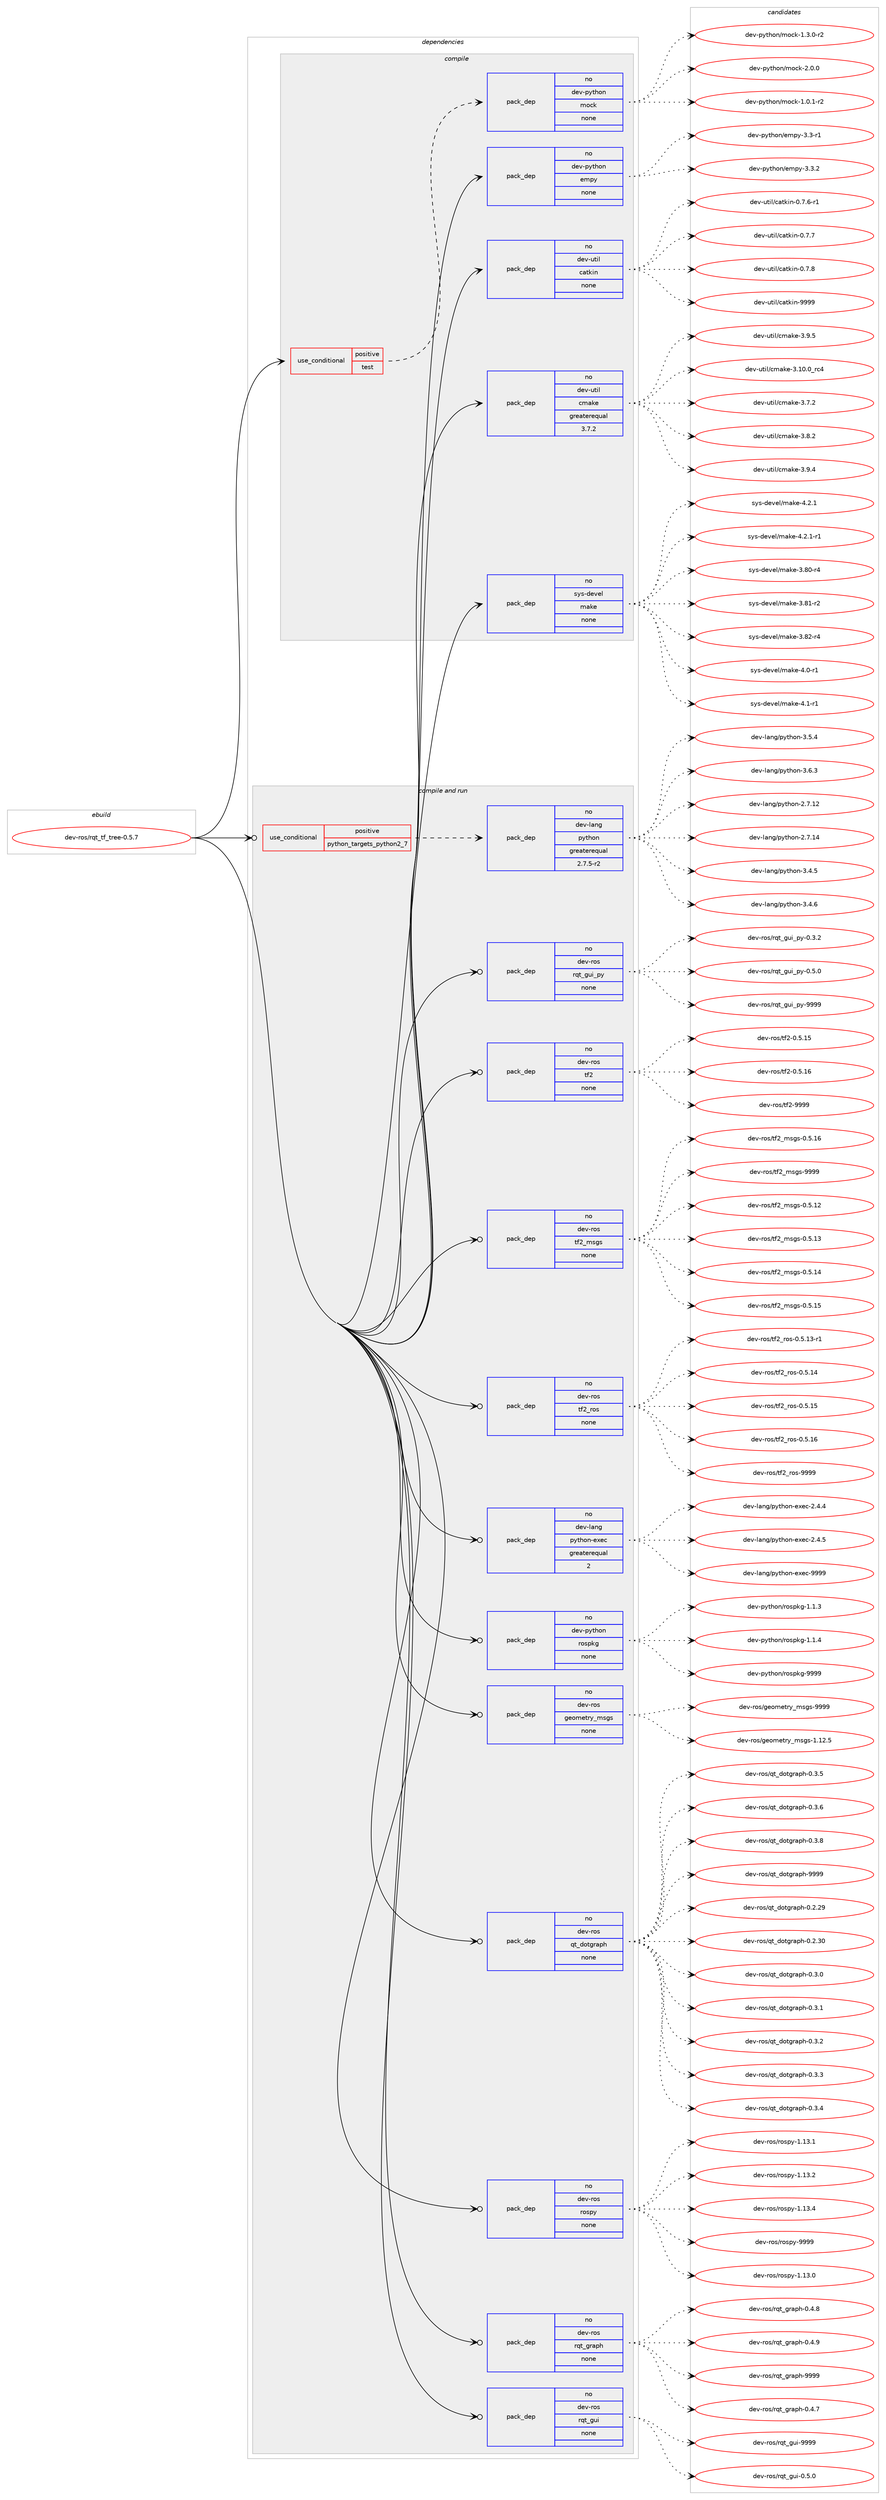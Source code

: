 digraph prolog {

# *************
# Graph options
# *************

newrank=true;
concentrate=true;
compound=true;
graph [rankdir=LR,fontname=Helvetica,fontsize=10,ranksep=1.5];#, ranksep=2.5, nodesep=0.2];
edge  [arrowhead=vee];
node  [fontname=Helvetica,fontsize=10];

# **********
# The ebuild
# **********

subgraph cluster_leftcol {
color=gray;
rank=same;
label=<<i>ebuild</i>>;
id [label="dev-ros/rqt_tf_tree-0.5.7", color=red, width=4, href="../dev-ros/rqt_tf_tree-0.5.7.svg"];
}

# ****************
# The dependencies
# ****************

subgraph cluster_midcol {
color=gray;
label=<<i>dependencies</i>>;
subgraph cluster_compile {
fillcolor="#eeeeee";
style=filled;
label=<<i>compile</i>>;
subgraph cond47121 {
dependency213664 [label=<<TABLE BORDER="0" CELLBORDER="1" CELLSPACING="0" CELLPADDING="4"><TR><TD ROWSPAN="3" CELLPADDING="10">use_conditional</TD></TR><TR><TD>positive</TD></TR><TR><TD>test</TD></TR></TABLE>>, shape=none, color=red];
subgraph pack162553 {
dependency213665 [label=<<TABLE BORDER="0" CELLBORDER="1" CELLSPACING="0" CELLPADDING="4" WIDTH="220"><TR><TD ROWSPAN="6" CELLPADDING="30">pack_dep</TD></TR><TR><TD WIDTH="110">no</TD></TR><TR><TD>dev-python</TD></TR><TR><TD>mock</TD></TR><TR><TD>none</TD></TR><TR><TD></TD></TR></TABLE>>, shape=none, color=blue];
}
dependency213664:e -> dependency213665:w [weight=20,style="dashed",arrowhead="vee"];
}
id:e -> dependency213664:w [weight=20,style="solid",arrowhead="vee"];
subgraph pack162554 {
dependency213666 [label=<<TABLE BORDER="0" CELLBORDER="1" CELLSPACING="0" CELLPADDING="4" WIDTH="220"><TR><TD ROWSPAN="6" CELLPADDING="30">pack_dep</TD></TR><TR><TD WIDTH="110">no</TD></TR><TR><TD>dev-python</TD></TR><TR><TD>empy</TD></TR><TR><TD>none</TD></TR><TR><TD></TD></TR></TABLE>>, shape=none, color=blue];
}
id:e -> dependency213666:w [weight=20,style="solid",arrowhead="vee"];
subgraph pack162555 {
dependency213667 [label=<<TABLE BORDER="0" CELLBORDER="1" CELLSPACING="0" CELLPADDING="4" WIDTH="220"><TR><TD ROWSPAN="6" CELLPADDING="30">pack_dep</TD></TR><TR><TD WIDTH="110">no</TD></TR><TR><TD>dev-util</TD></TR><TR><TD>catkin</TD></TR><TR><TD>none</TD></TR><TR><TD></TD></TR></TABLE>>, shape=none, color=blue];
}
id:e -> dependency213667:w [weight=20,style="solid",arrowhead="vee"];
subgraph pack162556 {
dependency213668 [label=<<TABLE BORDER="0" CELLBORDER="1" CELLSPACING="0" CELLPADDING="4" WIDTH="220"><TR><TD ROWSPAN="6" CELLPADDING="30">pack_dep</TD></TR><TR><TD WIDTH="110">no</TD></TR><TR><TD>dev-util</TD></TR><TR><TD>cmake</TD></TR><TR><TD>greaterequal</TD></TR><TR><TD>3.7.2</TD></TR></TABLE>>, shape=none, color=blue];
}
id:e -> dependency213668:w [weight=20,style="solid",arrowhead="vee"];
subgraph pack162557 {
dependency213669 [label=<<TABLE BORDER="0" CELLBORDER="1" CELLSPACING="0" CELLPADDING="4" WIDTH="220"><TR><TD ROWSPAN="6" CELLPADDING="30">pack_dep</TD></TR><TR><TD WIDTH="110">no</TD></TR><TR><TD>sys-devel</TD></TR><TR><TD>make</TD></TR><TR><TD>none</TD></TR><TR><TD></TD></TR></TABLE>>, shape=none, color=blue];
}
id:e -> dependency213669:w [weight=20,style="solid",arrowhead="vee"];
}
subgraph cluster_compileandrun {
fillcolor="#eeeeee";
style=filled;
label=<<i>compile and run</i>>;
subgraph cond47122 {
dependency213670 [label=<<TABLE BORDER="0" CELLBORDER="1" CELLSPACING="0" CELLPADDING="4"><TR><TD ROWSPAN="3" CELLPADDING="10">use_conditional</TD></TR><TR><TD>positive</TD></TR><TR><TD>python_targets_python2_7</TD></TR></TABLE>>, shape=none, color=red];
subgraph pack162558 {
dependency213671 [label=<<TABLE BORDER="0" CELLBORDER="1" CELLSPACING="0" CELLPADDING="4" WIDTH="220"><TR><TD ROWSPAN="6" CELLPADDING="30">pack_dep</TD></TR><TR><TD WIDTH="110">no</TD></TR><TR><TD>dev-lang</TD></TR><TR><TD>python</TD></TR><TR><TD>greaterequal</TD></TR><TR><TD>2.7.5-r2</TD></TR></TABLE>>, shape=none, color=blue];
}
dependency213670:e -> dependency213671:w [weight=20,style="dashed",arrowhead="vee"];
}
id:e -> dependency213670:w [weight=20,style="solid",arrowhead="odotvee"];
subgraph pack162559 {
dependency213672 [label=<<TABLE BORDER="0" CELLBORDER="1" CELLSPACING="0" CELLPADDING="4" WIDTH="220"><TR><TD ROWSPAN="6" CELLPADDING="30">pack_dep</TD></TR><TR><TD WIDTH="110">no</TD></TR><TR><TD>dev-lang</TD></TR><TR><TD>python-exec</TD></TR><TR><TD>greaterequal</TD></TR><TR><TD>2</TD></TR></TABLE>>, shape=none, color=blue];
}
id:e -> dependency213672:w [weight=20,style="solid",arrowhead="odotvee"];
subgraph pack162560 {
dependency213673 [label=<<TABLE BORDER="0" CELLBORDER="1" CELLSPACING="0" CELLPADDING="4" WIDTH="220"><TR><TD ROWSPAN="6" CELLPADDING="30">pack_dep</TD></TR><TR><TD WIDTH="110">no</TD></TR><TR><TD>dev-python</TD></TR><TR><TD>rospkg</TD></TR><TR><TD>none</TD></TR><TR><TD></TD></TR></TABLE>>, shape=none, color=blue];
}
id:e -> dependency213673:w [weight=20,style="solid",arrowhead="odotvee"];
subgraph pack162561 {
dependency213674 [label=<<TABLE BORDER="0" CELLBORDER="1" CELLSPACING="0" CELLPADDING="4" WIDTH="220"><TR><TD ROWSPAN="6" CELLPADDING="30">pack_dep</TD></TR><TR><TD WIDTH="110">no</TD></TR><TR><TD>dev-ros</TD></TR><TR><TD>geometry_msgs</TD></TR><TR><TD>none</TD></TR><TR><TD></TD></TR></TABLE>>, shape=none, color=blue];
}
id:e -> dependency213674:w [weight=20,style="solid",arrowhead="odotvee"];
subgraph pack162562 {
dependency213675 [label=<<TABLE BORDER="0" CELLBORDER="1" CELLSPACING="0" CELLPADDING="4" WIDTH="220"><TR><TD ROWSPAN="6" CELLPADDING="30">pack_dep</TD></TR><TR><TD WIDTH="110">no</TD></TR><TR><TD>dev-ros</TD></TR><TR><TD>qt_dotgraph</TD></TR><TR><TD>none</TD></TR><TR><TD></TD></TR></TABLE>>, shape=none, color=blue];
}
id:e -> dependency213675:w [weight=20,style="solid",arrowhead="odotvee"];
subgraph pack162563 {
dependency213676 [label=<<TABLE BORDER="0" CELLBORDER="1" CELLSPACING="0" CELLPADDING="4" WIDTH="220"><TR><TD ROWSPAN="6" CELLPADDING="30">pack_dep</TD></TR><TR><TD WIDTH="110">no</TD></TR><TR><TD>dev-ros</TD></TR><TR><TD>rospy</TD></TR><TR><TD>none</TD></TR><TR><TD></TD></TR></TABLE>>, shape=none, color=blue];
}
id:e -> dependency213676:w [weight=20,style="solid",arrowhead="odotvee"];
subgraph pack162564 {
dependency213677 [label=<<TABLE BORDER="0" CELLBORDER="1" CELLSPACING="0" CELLPADDING="4" WIDTH="220"><TR><TD ROWSPAN="6" CELLPADDING="30">pack_dep</TD></TR><TR><TD WIDTH="110">no</TD></TR><TR><TD>dev-ros</TD></TR><TR><TD>rqt_graph</TD></TR><TR><TD>none</TD></TR><TR><TD></TD></TR></TABLE>>, shape=none, color=blue];
}
id:e -> dependency213677:w [weight=20,style="solid",arrowhead="odotvee"];
subgraph pack162565 {
dependency213678 [label=<<TABLE BORDER="0" CELLBORDER="1" CELLSPACING="0" CELLPADDING="4" WIDTH="220"><TR><TD ROWSPAN="6" CELLPADDING="30">pack_dep</TD></TR><TR><TD WIDTH="110">no</TD></TR><TR><TD>dev-ros</TD></TR><TR><TD>rqt_gui</TD></TR><TR><TD>none</TD></TR><TR><TD></TD></TR></TABLE>>, shape=none, color=blue];
}
id:e -> dependency213678:w [weight=20,style="solid",arrowhead="odotvee"];
subgraph pack162566 {
dependency213679 [label=<<TABLE BORDER="0" CELLBORDER="1" CELLSPACING="0" CELLPADDING="4" WIDTH="220"><TR><TD ROWSPAN="6" CELLPADDING="30">pack_dep</TD></TR><TR><TD WIDTH="110">no</TD></TR><TR><TD>dev-ros</TD></TR><TR><TD>rqt_gui_py</TD></TR><TR><TD>none</TD></TR><TR><TD></TD></TR></TABLE>>, shape=none, color=blue];
}
id:e -> dependency213679:w [weight=20,style="solid",arrowhead="odotvee"];
subgraph pack162567 {
dependency213680 [label=<<TABLE BORDER="0" CELLBORDER="1" CELLSPACING="0" CELLPADDING="4" WIDTH="220"><TR><TD ROWSPAN="6" CELLPADDING="30">pack_dep</TD></TR><TR><TD WIDTH="110">no</TD></TR><TR><TD>dev-ros</TD></TR><TR><TD>tf2</TD></TR><TR><TD>none</TD></TR><TR><TD></TD></TR></TABLE>>, shape=none, color=blue];
}
id:e -> dependency213680:w [weight=20,style="solid",arrowhead="odotvee"];
subgraph pack162568 {
dependency213681 [label=<<TABLE BORDER="0" CELLBORDER="1" CELLSPACING="0" CELLPADDING="4" WIDTH="220"><TR><TD ROWSPAN="6" CELLPADDING="30">pack_dep</TD></TR><TR><TD WIDTH="110">no</TD></TR><TR><TD>dev-ros</TD></TR><TR><TD>tf2_msgs</TD></TR><TR><TD>none</TD></TR><TR><TD></TD></TR></TABLE>>, shape=none, color=blue];
}
id:e -> dependency213681:w [weight=20,style="solid",arrowhead="odotvee"];
subgraph pack162569 {
dependency213682 [label=<<TABLE BORDER="0" CELLBORDER="1" CELLSPACING="0" CELLPADDING="4" WIDTH="220"><TR><TD ROWSPAN="6" CELLPADDING="30">pack_dep</TD></TR><TR><TD WIDTH="110">no</TD></TR><TR><TD>dev-ros</TD></TR><TR><TD>tf2_ros</TD></TR><TR><TD>none</TD></TR><TR><TD></TD></TR></TABLE>>, shape=none, color=blue];
}
id:e -> dependency213682:w [weight=20,style="solid",arrowhead="odotvee"];
}
subgraph cluster_run {
fillcolor="#eeeeee";
style=filled;
label=<<i>run</i>>;
}
}

# **************
# The candidates
# **************

subgraph cluster_choices {
rank=same;
color=gray;
label=<<i>candidates</i>>;

subgraph choice162553 {
color=black;
nodesep=1;
choice1001011184511212111610411111047109111991074549464846494511450 [label="dev-python/mock-1.0.1-r2", color=red, width=4,href="../dev-python/mock-1.0.1-r2.svg"];
choice1001011184511212111610411111047109111991074549465146484511450 [label="dev-python/mock-1.3.0-r2", color=red, width=4,href="../dev-python/mock-1.3.0-r2.svg"];
choice100101118451121211161041111104710911199107455046484648 [label="dev-python/mock-2.0.0", color=red, width=4,href="../dev-python/mock-2.0.0.svg"];
dependency213665:e -> choice1001011184511212111610411111047109111991074549464846494511450:w [style=dotted,weight="100"];
dependency213665:e -> choice1001011184511212111610411111047109111991074549465146484511450:w [style=dotted,weight="100"];
dependency213665:e -> choice100101118451121211161041111104710911199107455046484648:w [style=dotted,weight="100"];
}
subgraph choice162554 {
color=black;
nodesep=1;
choice1001011184511212111610411111047101109112121455146514511449 [label="dev-python/empy-3.3-r1", color=red, width=4,href="../dev-python/empy-3.3-r1.svg"];
choice1001011184511212111610411111047101109112121455146514650 [label="dev-python/empy-3.3.2", color=red, width=4,href="../dev-python/empy-3.3.2.svg"];
dependency213666:e -> choice1001011184511212111610411111047101109112121455146514511449:w [style=dotted,weight="100"];
dependency213666:e -> choice1001011184511212111610411111047101109112121455146514650:w [style=dotted,weight="100"];
}
subgraph choice162555 {
color=black;
nodesep=1;
choice100101118451171161051084799971161071051104548465546544511449 [label="dev-util/catkin-0.7.6-r1", color=red, width=4,href="../dev-util/catkin-0.7.6-r1.svg"];
choice10010111845117116105108479997116107105110454846554655 [label="dev-util/catkin-0.7.7", color=red, width=4,href="../dev-util/catkin-0.7.7.svg"];
choice10010111845117116105108479997116107105110454846554656 [label="dev-util/catkin-0.7.8", color=red, width=4,href="../dev-util/catkin-0.7.8.svg"];
choice100101118451171161051084799971161071051104557575757 [label="dev-util/catkin-9999", color=red, width=4,href="../dev-util/catkin-9999.svg"];
dependency213667:e -> choice100101118451171161051084799971161071051104548465546544511449:w [style=dotted,weight="100"];
dependency213667:e -> choice10010111845117116105108479997116107105110454846554655:w [style=dotted,weight="100"];
dependency213667:e -> choice10010111845117116105108479997116107105110454846554656:w [style=dotted,weight="100"];
dependency213667:e -> choice100101118451171161051084799971161071051104557575757:w [style=dotted,weight="100"];
}
subgraph choice162556 {
color=black;
nodesep=1;
choice1001011184511711610510847991099710710145514649484648951149952 [label="dev-util/cmake-3.10.0_rc4", color=red, width=4,href="../dev-util/cmake-3.10.0_rc4.svg"];
choice10010111845117116105108479910997107101455146554650 [label="dev-util/cmake-3.7.2", color=red, width=4,href="../dev-util/cmake-3.7.2.svg"];
choice10010111845117116105108479910997107101455146564650 [label="dev-util/cmake-3.8.2", color=red, width=4,href="../dev-util/cmake-3.8.2.svg"];
choice10010111845117116105108479910997107101455146574652 [label="dev-util/cmake-3.9.4", color=red, width=4,href="../dev-util/cmake-3.9.4.svg"];
choice10010111845117116105108479910997107101455146574653 [label="dev-util/cmake-3.9.5", color=red, width=4,href="../dev-util/cmake-3.9.5.svg"];
dependency213668:e -> choice1001011184511711610510847991099710710145514649484648951149952:w [style=dotted,weight="100"];
dependency213668:e -> choice10010111845117116105108479910997107101455146554650:w [style=dotted,weight="100"];
dependency213668:e -> choice10010111845117116105108479910997107101455146564650:w [style=dotted,weight="100"];
dependency213668:e -> choice10010111845117116105108479910997107101455146574652:w [style=dotted,weight="100"];
dependency213668:e -> choice10010111845117116105108479910997107101455146574653:w [style=dotted,weight="100"];
}
subgraph choice162557 {
color=black;
nodesep=1;
choice11512111545100101118101108471099710710145514656484511452 [label="sys-devel/make-3.80-r4", color=red, width=4,href="../sys-devel/make-3.80-r4.svg"];
choice11512111545100101118101108471099710710145514656494511450 [label="sys-devel/make-3.81-r2", color=red, width=4,href="../sys-devel/make-3.81-r2.svg"];
choice11512111545100101118101108471099710710145514656504511452 [label="sys-devel/make-3.82-r4", color=red, width=4,href="../sys-devel/make-3.82-r4.svg"];
choice115121115451001011181011084710997107101455246484511449 [label="sys-devel/make-4.0-r1", color=red, width=4,href="../sys-devel/make-4.0-r1.svg"];
choice115121115451001011181011084710997107101455246494511449 [label="sys-devel/make-4.1-r1", color=red, width=4,href="../sys-devel/make-4.1-r1.svg"];
choice115121115451001011181011084710997107101455246504649 [label="sys-devel/make-4.2.1", color=red, width=4,href="../sys-devel/make-4.2.1.svg"];
choice1151211154510010111810110847109971071014552465046494511449 [label="sys-devel/make-4.2.1-r1", color=red, width=4,href="../sys-devel/make-4.2.1-r1.svg"];
dependency213669:e -> choice11512111545100101118101108471099710710145514656484511452:w [style=dotted,weight="100"];
dependency213669:e -> choice11512111545100101118101108471099710710145514656494511450:w [style=dotted,weight="100"];
dependency213669:e -> choice11512111545100101118101108471099710710145514656504511452:w [style=dotted,weight="100"];
dependency213669:e -> choice115121115451001011181011084710997107101455246484511449:w [style=dotted,weight="100"];
dependency213669:e -> choice115121115451001011181011084710997107101455246494511449:w [style=dotted,weight="100"];
dependency213669:e -> choice115121115451001011181011084710997107101455246504649:w [style=dotted,weight="100"];
dependency213669:e -> choice1151211154510010111810110847109971071014552465046494511449:w [style=dotted,weight="100"];
}
subgraph choice162558 {
color=black;
nodesep=1;
choice10010111845108971101034711212111610411111045504655464950 [label="dev-lang/python-2.7.12", color=red, width=4,href="../dev-lang/python-2.7.12.svg"];
choice10010111845108971101034711212111610411111045504655464952 [label="dev-lang/python-2.7.14", color=red, width=4,href="../dev-lang/python-2.7.14.svg"];
choice100101118451089711010347112121116104111110455146524653 [label="dev-lang/python-3.4.5", color=red, width=4,href="../dev-lang/python-3.4.5.svg"];
choice100101118451089711010347112121116104111110455146524654 [label="dev-lang/python-3.4.6", color=red, width=4,href="../dev-lang/python-3.4.6.svg"];
choice100101118451089711010347112121116104111110455146534652 [label="dev-lang/python-3.5.4", color=red, width=4,href="../dev-lang/python-3.5.4.svg"];
choice100101118451089711010347112121116104111110455146544651 [label="dev-lang/python-3.6.3", color=red, width=4,href="../dev-lang/python-3.6.3.svg"];
dependency213671:e -> choice10010111845108971101034711212111610411111045504655464950:w [style=dotted,weight="100"];
dependency213671:e -> choice10010111845108971101034711212111610411111045504655464952:w [style=dotted,weight="100"];
dependency213671:e -> choice100101118451089711010347112121116104111110455146524653:w [style=dotted,weight="100"];
dependency213671:e -> choice100101118451089711010347112121116104111110455146524654:w [style=dotted,weight="100"];
dependency213671:e -> choice100101118451089711010347112121116104111110455146534652:w [style=dotted,weight="100"];
dependency213671:e -> choice100101118451089711010347112121116104111110455146544651:w [style=dotted,weight="100"];
}
subgraph choice162559 {
color=black;
nodesep=1;
choice1001011184510897110103471121211161041111104510112010199455046524652 [label="dev-lang/python-exec-2.4.4", color=red, width=4,href="../dev-lang/python-exec-2.4.4.svg"];
choice1001011184510897110103471121211161041111104510112010199455046524653 [label="dev-lang/python-exec-2.4.5", color=red, width=4,href="../dev-lang/python-exec-2.4.5.svg"];
choice10010111845108971101034711212111610411111045101120101994557575757 [label="dev-lang/python-exec-9999", color=red, width=4,href="../dev-lang/python-exec-9999.svg"];
dependency213672:e -> choice1001011184510897110103471121211161041111104510112010199455046524652:w [style=dotted,weight="100"];
dependency213672:e -> choice1001011184510897110103471121211161041111104510112010199455046524653:w [style=dotted,weight="100"];
dependency213672:e -> choice10010111845108971101034711212111610411111045101120101994557575757:w [style=dotted,weight="100"];
}
subgraph choice162560 {
color=black;
nodesep=1;
choice1001011184511212111610411111047114111115112107103454946494651 [label="dev-python/rospkg-1.1.3", color=red, width=4,href="../dev-python/rospkg-1.1.3.svg"];
choice1001011184511212111610411111047114111115112107103454946494652 [label="dev-python/rospkg-1.1.4", color=red, width=4,href="../dev-python/rospkg-1.1.4.svg"];
choice10010111845112121116104111110471141111151121071034557575757 [label="dev-python/rospkg-9999", color=red, width=4,href="../dev-python/rospkg-9999.svg"];
dependency213673:e -> choice1001011184511212111610411111047114111115112107103454946494651:w [style=dotted,weight="100"];
dependency213673:e -> choice1001011184511212111610411111047114111115112107103454946494652:w [style=dotted,weight="100"];
dependency213673:e -> choice10010111845112121116104111110471141111151121071034557575757:w [style=dotted,weight="100"];
}
subgraph choice162561 {
color=black;
nodesep=1;
choice10010111845114111115471031011111091011161141219510911510311545494649504653 [label="dev-ros/geometry_msgs-1.12.5", color=red, width=4,href="../dev-ros/geometry_msgs-1.12.5.svg"];
choice1001011184511411111547103101111109101116114121951091151031154557575757 [label="dev-ros/geometry_msgs-9999", color=red, width=4,href="../dev-ros/geometry_msgs-9999.svg"];
dependency213674:e -> choice10010111845114111115471031011111091011161141219510911510311545494649504653:w [style=dotted,weight="100"];
dependency213674:e -> choice1001011184511411111547103101111109101116114121951091151031154557575757:w [style=dotted,weight="100"];
}
subgraph choice162562 {
color=black;
nodesep=1;
choice1001011184511411111547113116951001111161031149711210445484650465057 [label="dev-ros/qt_dotgraph-0.2.29", color=red, width=4,href="../dev-ros/qt_dotgraph-0.2.29.svg"];
choice1001011184511411111547113116951001111161031149711210445484650465148 [label="dev-ros/qt_dotgraph-0.2.30", color=red, width=4,href="../dev-ros/qt_dotgraph-0.2.30.svg"];
choice10010111845114111115471131169510011111610311497112104454846514648 [label="dev-ros/qt_dotgraph-0.3.0", color=red, width=4,href="../dev-ros/qt_dotgraph-0.3.0.svg"];
choice10010111845114111115471131169510011111610311497112104454846514649 [label="dev-ros/qt_dotgraph-0.3.1", color=red, width=4,href="../dev-ros/qt_dotgraph-0.3.1.svg"];
choice10010111845114111115471131169510011111610311497112104454846514650 [label="dev-ros/qt_dotgraph-0.3.2", color=red, width=4,href="../dev-ros/qt_dotgraph-0.3.2.svg"];
choice10010111845114111115471131169510011111610311497112104454846514651 [label="dev-ros/qt_dotgraph-0.3.3", color=red, width=4,href="../dev-ros/qt_dotgraph-0.3.3.svg"];
choice10010111845114111115471131169510011111610311497112104454846514652 [label="dev-ros/qt_dotgraph-0.3.4", color=red, width=4,href="../dev-ros/qt_dotgraph-0.3.4.svg"];
choice10010111845114111115471131169510011111610311497112104454846514653 [label="dev-ros/qt_dotgraph-0.3.5", color=red, width=4,href="../dev-ros/qt_dotgraph-0.3.5.svg"];
choice10010111845114111115471131169510011111610311497112104454846514654 [label="dev-ros/qt_dotgraph-0.3.6", color=red, width=4,href="../dev-ros/qt_dotgraph-0.3.6.svg"];
choice10010111845114111115471131169510011111610311497112104454846514656 [label="dev-ros/qt_dotgraph-0.3.8", color=red, width=4,href="../dev-ros/qt_dotgraph-0.3.8.svg"];
choice100101118451141111154711311695100111116103114971121044557575757 [label="dev-ros/qt_dotgraph-9999", color=red, width=4,href="../dev-ros/qt_dotgraph-9999.svg"];
dependency213675:e -> choice1001011184511411111547113116951001111161031149711210445484650465057:w [style=dotted,weight="100"];
dependency213675:e -> choice1001011184511411111547113116951001111161031149711210445484650465148:w [style=dotted,weight="100"];
dependency213675:e -> choice10010111845114111115471131169510011111610311497112104454846514648:w [style=dotted,weight="100"];
dependency213675:e -> choice10010111845114111115471131169510011111610311497112104454846514649:w [style=dotted,weight="100"];
dependency213675:e -> choice10010111845114111115471131169510011111610311497112104454846514650:w [style=dotted,weight="100"];
dependency213675:e -> choice10010111845114111115471131169510011111610311497112104454846514651:w [style=dotted,weight="100"];
dependency213675:e -> choice10010111845114111115471131169510011111610311497112104454846514652:w [style=dotted,weight="100"];
dependency213675:e -> choice10010111845114111115471131169510011111610311497112104454846514653:w [style=dotted,weight="100"];
dependency213675:e -> choice10010111845114111115471131169510011111610311497112104454846514654:w [style=dotted,weight="100"];
dependency213675:e -> choice10010111845114111115471131169510011111610311497112104454846514656:w [style=dotted,weight="100"];
dependency213675:e -> choice100101118451141111154711311695100111116103114971121044557575757:w [style=dotted,weight="100"];
}
subgraph choice162563 {
color=black;
nodesep=1;
choice100101118451141111154711411111511212145494649514648 [label="dev-ros/rospy-1.13.0", color=red, width=4,href="../dev-ros/rospy-1.13.0.svg"];
choice100101118451141111154711411111511212145494649514649 [label="dev-ros/rospy-1.13.1", color=red, width=4,href="../dev-ros/rospy-1.13.1.svg"];
choice100101118451141111154711411111511212145494649514650 [label="dev-ros/rospy-1.13.2", color=red, width=4,href="../dev-ros/rospy-1.13.2.svg"];
choice100101118451141111154711411111511212145494649514652 [label="dev-ros/rospy-1.13.4", color=red, width=4,href="../dev-ros/rospy-1.13.4.svg"];
choice10010111845114111115471141111151121214557575757 [label="dev-ros/rospy-9999", color=red, width=4,href="../dev-ros/rospy-9999.svg"];
dependency213676:e -> choice100101118451141111154711411111511212145494649514648:w [style=dotted,weight="100"];
dependency213676:e -> choice100101118451141111154711411111511212145494649514649:w [style=dotted,weight="100"];
dependency213676:e -> choice100101118451141111154711411111511212145494649514650:w [style=dotted,weight="100"];
dependency213676:e -> choice100101118451141111154711411111511212145494649514652:w [style=dotted,weight="100"];
dependency213676:e -> choice10010111845114111115471141111151121214557575757:w [style=dotted,weight="100"];
}
subgraph choice162564 {
color=black;
nodesep=1;
choice10010111845114111115471141131169510311497112104454846524655 [label="dev-ros/rqt_graph-0.4.7", color=red, width=4,href="../dev-ros/rqt_graph-0.4.7.svg"];
choice10010111845114111115471141131169510311497112104454846524656 [label="dev-ros/rqt_graph-0.4.8", color=red, width=4,href="../dev-ros/rqt_graph-0.4.8.svg"];
choice10010111845114111115471141131169510311497112104454846524657 [label="dev-ros/rqt_graph-0.4.9", color=red, width=4,href="../dev-ros/rqt_graph-0.4.9.svg"];
choice100101118451141111154711411311695103114971121044557575757 [label="dev-ros/rqt_graph-9999", color=red, width=4,href="../dev-ros/rqt_graph-9999.svg"];
dependency213677:e -> choice10010111845114111115471141131169510311497112104454846524655:w [style=dotted,weight="100"];
dependency213677:e -> choice10010111845114111115471141131169510311497112104454846524656:w [style=dotted,weight="100"];
dependency213677:e -> choice10010111845114111115471141131169510311497112104454846524657:w [style=dotted,weight="100"];
dependency213677:e -> choice100101118451141111154711411311695103114971121044557575757:w [style=dotted,weight="100"];
}
subgraph choice162565 {
color=black;
nodesep=1;
choice100101118451141111154711411311695103117105454846534648 [label="dev-ros/rqt_gui-0.5.0", color=red, width=4,href="../dev-ros/rqt_gui-0.5.0.svg"];
choice1001011184511411111547114113116951031171054557575757 [label="dev-ros/rqt_gui-9999", color=red, width=4,href="../dev-ros/rqt_gui-9999.svg"];
dependency213678:e -> choice100101118451141111154711411311695103117105454846534648:w [style=dotted,weight="100"];
dependency213678:e -> choice1001011184511411111547114113116951031171054557575757:w [style=dotted,weight="100"];
}
subgraph choice162566 {
color=black;
nodesep=1;
choice10010111845114111115471141131169510311710595112121454846514650 [label="dev-ros/rqt_gui_py-0.3.2", color=red, width=4,href="../dev-ros/rqt_gui_py-0.3.2.svg"];
choice10010111845114111115471141131169510311710595112121454846534648 [label="dev-ros/rqt_gui_py-0.5.0", color=red, width=4,href="../dev-ros/rqt_gui_py-0.5.0.svg"];
choice100101118451141111154711411311695103117105951121214557575757 [label="dev-ros/rqt_gui_py-9999", color=red, width=4,href="../dev-ros/rqt_gui_py-9999.svg"];
dependency213679:e -> choice10010111845114111115471141131169510311710595112121454846514650:w [style=dotted,weight="100"];
dependency213679:e -> choice10010111845114111115471141131169510311710595112121454846534648:w [style=dotted,weight="100"];
dependency213679:e -> choice100101118451141111154711411311695103117105951121214557575757:w [style=dotted,weight="100"];
}
subgraph choice162567 {
color=black;
nodesep=1;
choice10010111845114111115471161025045484653464953 [label="dev-ros/tf2-0.5.15", color=red, width=4,href="../dev-ros/tf2-0.5.15.svg"];
choice10010111845114111115471161025045484653464954 [label="dev-ros/tf2-0.5.16", color=red, width=4,href="../dev-ros/tf2-0.5.16.svg"];
choice1001011184511411111547116102504557575757 [label="dev-ros/tf2-9999", color=red, width=4,href="../dev-ros/tf2-9999.svg"];
dependency213680:e -> choice10010111845114111115471161025045484653464953:w [style=dotted,weight="100"];
dependency213680:e -> choice10010111845114111115471161025045484653464954:w [style=dotted,weight="100"];
dependency213680:e -> choice1001011184511411111547116102504557575757:w [style=dotted,weight="100"];
}
subgraph choice162568 {
color=black;
nodesep=1;
choice1001011184511411111547116102509510911510311545484653464950 [label="dev-ros/tf2_msgs-0.5.12", color=red, width=4,href="../dev-ros/tf2_msgs-0.5.12.svg"];
choice1001011184511411111547116102509510911510311545484653464951 [label="dev-ros/tf2_msgs-0.5.13", color=red, width=4,href="../dev-ros/tf2_msgs-0.5.13.svg"];
choice1001011184511411111547116102509510911510311545484653464952 [label="dev-ros/tf2_msgs-0.5.14", color=red, width=4,href="../dev-ros/tf2_msgs-0.5.14.svg"];
choice1001011184511411111547116102509510911510311545484653464953 [label="dev-ros/tf2_msgs-0.5.15", color=red, width=4,href="../dev-ros/tf2_msgs-0.5.15.svg"];
choice1001011184511411111547116102509510911510311545484653464954 [label="dev-ros/tf2_msgs-0.5.16", color=red, width=4,href="../dev-ros/tf2_msgs-0.5.16.svg"];
choice100101118451141111154711610250951091151031154557575757 [label="dev-ros/tf2_msgs-9999", color=red, width=4,href="../dev-ros/tf2_msgs-9999.svg"];
dependency213681:e -> choice1001011184511411111547116102509510911510311545484653464950:w [style=dotted,weight="100"];
dependency213681:e -> choice1001011184511411111547116102509510911510311545484653464951:w [style=dotted,weight="100"];
dependency213681:e -> choice1001011184511411111547116102509510911510311545484653464952:w [style=dotted,weight="100"];
dependency213681:e -> choice1001011184511411111547116102509510911510311545484653464953:w [style=dotted,weight="100"];
dependency213681:e -> choice1001011184511411111547116102509510911510311545484653464954:w [style=dotted,weight="100"];
dependency213681:e -> choice100101118451141111154711610250951091151031154557575757:w [style=dotted,weight="100"];
}
subgraph choice162569 {
color=black;
nodesep=1;
choice10010111845114111115471161025095114111115454846534649514511449 [label="dev-ros/tf2_ros-0.5.13-r1", color=red, width=4,href="../dev-ros/tf2_ros-0.5.13-r1.svg"];
choice1001011184511411111547116102509511411111545484653464952 [label="dev-ros/tf2_ros-0.5.14", color=red, width=4,href="../dev-ros/tf2_ros-0.5.14.svg"];
choice1001011184511411111547116102509511411111545484653464953 [label="dev-ros/tf2_ros-0.5.15", color=red, width=4,href="../dev-ros/tf2_ros-0.5.15.svg"];
choice1001011184511411111547116102509511411111545484653464954 [label="dev-ros/tf2_ros-0.5.16", color=red, width=4,href="../dev-ros/tf2_ros-0.5.16.svg"];
choice100101118451141111154711610250951141111154557575757 [label="dev-ros/tf2_ros-9999", color=red, width=4,href="../dev-ros/tf2_ros-9999.svg"];
dependency213682:e -> choice10010111845114111115471161025095114111115454846534649514511449:w [style=dotted,weight="100"];
dependency213682:e -> choice1001011184511411111547116102509511411111545484653464952:w [style=dotted,weight="100"];
dependency213682:e -> choice1001011184511411111547116102509511411111545484653464953:w [style=dotted,weight="100"];
dependency213682:e -> choice1001011184511411111547116102509511411111545484653464954:w [style=dotted,weight="100"];
dependency213682:e -> choice100101118451141111154711610250951141111154557575757:w [style=dotted,weight="100"];
}
}

}
